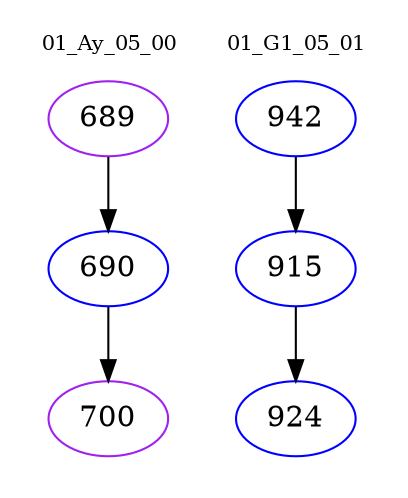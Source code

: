 digraph{
subgraph cluster_0 {
color = white
label = "01_Ay_05_00";
fontsize=10;
T0_689 [label="689", color="purple"]
T0_689 -> T0_690 [color="black"]
T0_690 [label="690", color="blue"]
T0_690 -> T0_700 [color="black"]
T0_700 [label="700", color="purple"]
}
subgraph cluster_1 {
color = white
label = "01_G1_05_01";
fontsize=10;
T1_942 [label="942", color="blue"]
T1_942 -> T1_915 [color="black"]
T1_915 [label="915", color="blue"]
T1_915 -> T1_924 [color="black"]
T1_924 [label="924", color="blue"]
}
}
